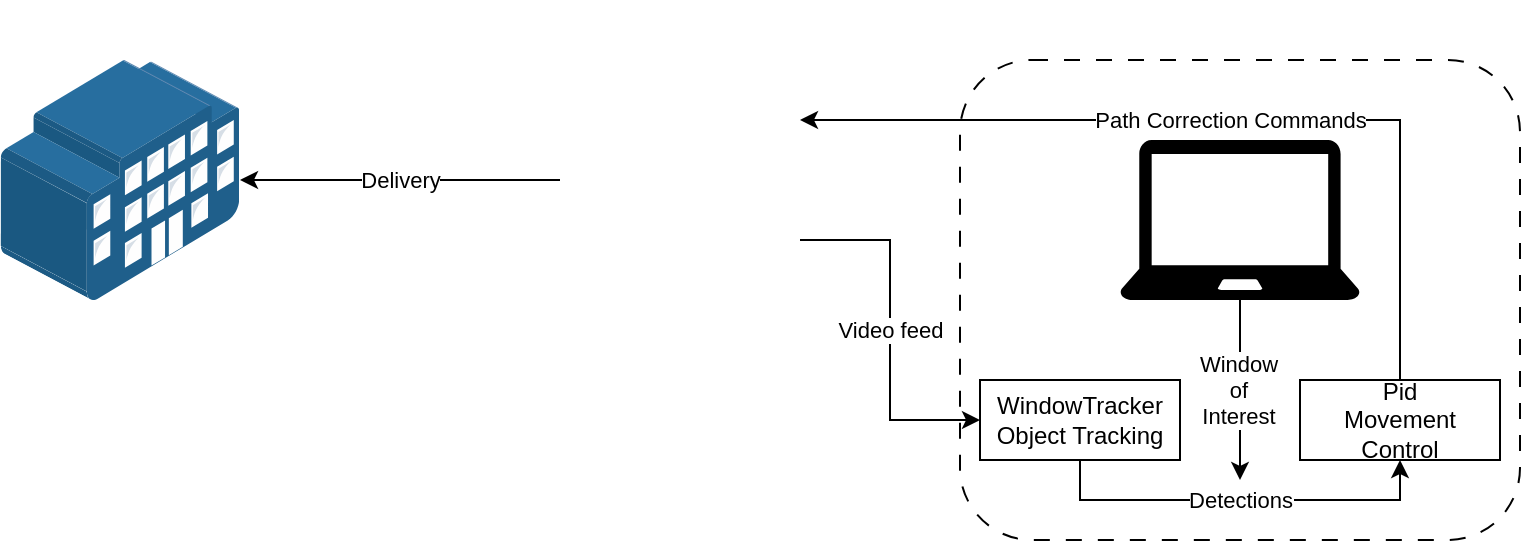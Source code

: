 <mxfile version="21.6.2" type="device">
  <diagram name="Page-1" id="X7-3K-E9dhjXZUNO0pMn">
    <mxGraphModel dx="908" dy="530" grid="1" gridSize="10" guides="1" tooltips="1" connect="1" arrows="1" fold="1" page="1" pageScale="1" pageWidth="850" pageHeight="1100" math="0" shadow="0">
      <root>
        <mxCell id="0" />
        <mxCell id="1" parent="0" />
        <mxCell id="Jonv6k4SJgbGFsNehY6H-11" value="Video feed" style="edgeStyle=orthogonalEdgeStyle;rounded=0;orthogonalLoop=1;jettySize=auto;html=1;exitX=1;exitY=0.75;exitDx=0;exitDy=0;entryX=0;entryY=0.5;entryDx=0;entryDy=0;" edge="1" parent="1" source="Jonv6k4SJgbGFsNehY6H-1" target="Jonv6k4SJgbGFsNehY6H-6">
          <mxGeometry relative="1" as="geometry">
            <mxPoint x="450" y="370" as="targetPoint" />
          </mxGeometry>
        </mxCell>
        <mxCell id="Jonv6k4SJgbGFsNehY6H-1" value="" style="shape=image;html=1;verticalAlign=top;verticalLabelPosition=bottom;labelBackgroundColor=#ffffff;imageAspect=0;aspect=fixed;image=https://cdn1.iconfinder.com/data/icons/vehicle-37/24/Drone-128.png;imageBackground=none;" vertex="1" parent="1">
          <mxGeometry x="320" y="160" width="120" height="120" as="geometry" />
        </mxCell>
        <mxCell id="Jonv6k4SJgbGFsNehY6H-4" value="" style="sketch=0;pointerEvents=1;shadow=0;dashed=0;html=1;strokeColor=none;fillColor=#000000;labelPosition=center;verticalLabelPosition=bottom;verticalAlign=top;outlineConnect=0;align=center;shape=mxgraph.office.devices.laptop;" vertex="1" parent="1">
          <mxGeometry x="600" y="200" width="120" height="80" as="geometry" />
        </mxCell>
        <mxCell id="Jonv6k4SJgbGFsNehY6H-5" value="" style="image;points=[];aspect=fixed;html=1;align=center;shadow=0;dashed=0;image=img/lib/allied_telesis/buildings/Large_Building.svg;flipV=0;flipH=1;" vertex="1" parent="1">
          <mxGeometry x="40" y="160" width="120" height="120" as="geometry" />
        </mxCell>
        <mxCell id="Jonv6k4SJgbGFsNehY6H-12" value="Detections" style="edgeStyle=orthogonalEdgeStyle;rounded=0;orthogonalLoop=1;jettySize=auto;html=1;exitX=0.5;exitY=1;exitDx=0;exitDy=0;entryX=0.5;entryY=1;entryDx=0;entryDy=0;" edge="1" parent="1" source="Jonv6k4SJgbGFsNehY6H-6" target="Jonv6k4SJgbGFsNehY6H-7">
          <mxGeometry relative="1" as="geometry">
            <mxPoint x="650" y="380" as="targetPoint" />
          </mxGeometry>
        </mxCell>
        <mxCell id="Jonv6k4SJgbGFsNehY6H-14" value="&lt;div&gt;Window&lt;/div&gt;&lt;div&gt;of&lt;/div&gt;&lt;div&gt;Interest&lt;br&gt;&lt;/div&gt;" style="edgeStyle=orthogonalEdgeStyle;rounded=0;orthogonalLoop=1;jettySize=auto;html=1;" edge="1" parent="1" source="Jonv6k4SJgbGFsNehY6H-4">
          <mxGeometry x="-0.006" relative="1" as="geometry">
            <mxPoint x="660" y="370" as="targetPoint" />
            <mxPoint x="-1" as="offset" />
          </mxGeometry>
        </mxCell>
        <mxCell id="Jonv6k4SJgbGFsNehY6H-6" value="&lt;div&gt;WindowTracker&lt;/div&gt;&lt;div&gt;Object Tracking&lt;br&gt;&lt;/div&gt;" style="html=1;whiteSpace=wrap;spacing=2;verticalAlign=middle;" vertex="1" parent="1">
          <mxGeometry x="530" y="320" width="100" height="40" as="geometry" />
        </mxCell>
        <mxCell id="Jonv6k4SJgbGFsNehY6H-15" value="Path Correction Commands" style="edgeStyle=orthogonalEdgeStyle;rounded=0;orthogonalLoop=1;jettySize=auto;html=1;exitX=0.5;exitY=0;exitDx=0;exitDy=0;entryX=1;entryY=0.25;entryDx=0;entryDy=0;" edge="1" parent="1" source="Jonv6k4SJgbGFsNehY6H-7" target="Jonv6k4SJgbGFsNehY6H-1">
          <mxGeometry relative="1" as="geometry" />
        </mxCell>
        <mxCell id="Jonv6k4SJgbGFsNehY6H-7" value="&lt;div&gt;Pid&lt;/div&gt;Movement Control" style="html=1;whiteSpace=wrap;spacing=2;verticalAlign=middle;" vertex="1" parent="1">
          <mxGeometry x="690" y="320" width="100" height="40" as="geometry" />
        </mxCell>
        <mxCell id="Jonv6k4SJgbGFsNehY6H-10" value="" style="rounded=1;whiteSpace=wrap;html=1;fillColor=none;dashed=1;dashPattern=8 8;" vertex="1" parent="1">
          <mxGeometry x="520" y="160" width="280" height="240" as="geometry" />
        </mxCell>
        <mxCell id="Jonv6k4SJgbGFsNehY6H-21" value="Delivery" style="endArrow=classic;html=1;rounded=0;exitX=0;exitY=0.5;exitDx=0;exitDy=0;" edge="1" parent="1" source="Jonv6k4SJgbGFsNehY6H-1" target="Jonv6k4SJgbGFsNehY6H-5">
          <mxGeometry relative="1" as="geometry">
            <mxPoint x="130" y="340" as="sourcePoint" />
            <mxPoint x="230" y="340" as="targetPoint" />
          </mxGeometry>
        </mxCell>
        <mxCell id="Jonv6k4SJgbGFsNehY6H-23" value="" style="shape=image;html=1;verticalAlign=top;verticalLabelPosition=bottom;labelBackgroundColor=#ffffff;imageAspect=0;aspect=fixed;image=https://cdn4.iconfinder.com/data/icons/christmas-holidays-6/2000/89-128.png" vertex="1" parent="1">
          <mxGeometry x="180" y="130" width="120" height="120" as="geometry" />
        </mxCell>
      </root>
    </mxGraphModel>
  </diagram>
</mxfile>

